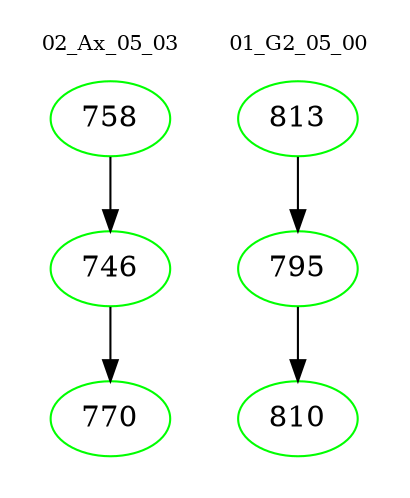 digraph{
subgraph cluster_0 {
color = white
label = "02_Ax_05_03";
fontsize=10;
T0_758 [label="758", color="green"]
T0_758 -> T0_746 [color="black"]
T0_746 [label="746", color="green"]
T0_746 -> T0_770 [color="black"]
T0_770 [label="770", color="green"]
}
subgraph cluster_1 {
color = white
label = "01_G2_05_00";
fontsize=10;
T1_813 [label="813", color="green"]
T1_813 -> T1_795 [color="black"]
T1_795 [label="795", color="green"]
T1_795 -> T1_810 [color="black"]
T1_810 [label="810", color="green"]
}
}
